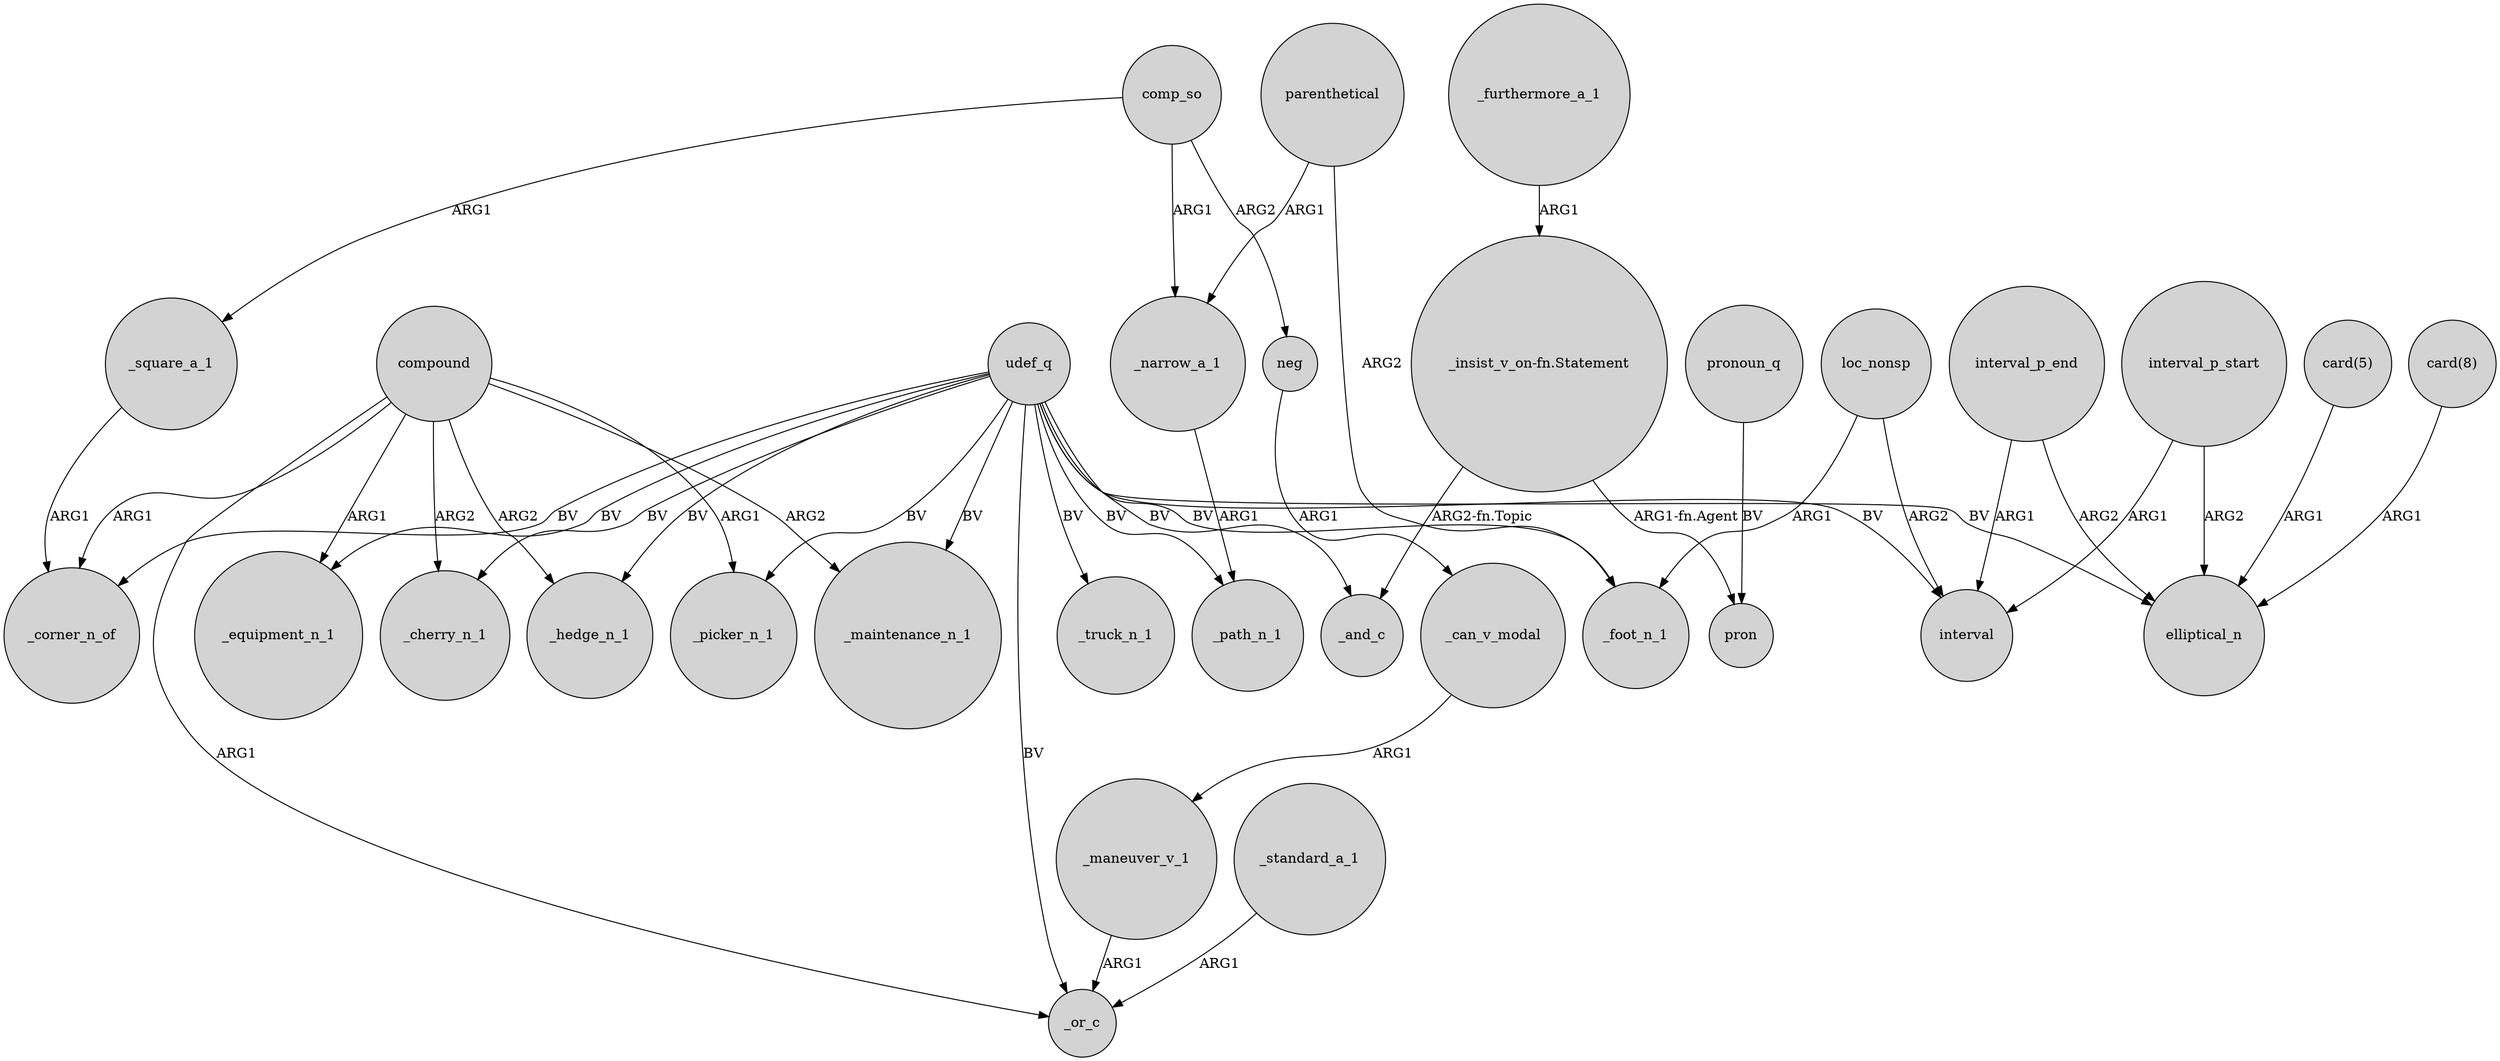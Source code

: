 digraph {
	node [shape=circle style=filled]
	udef_q -> _equipment_n_1 [label=BV]
	loc_nonsp -> interval [label=ARG2]
	udef_q -> elliptical_n [label=BV]
	comp_so -> _narrow_a_1 [label=ARG1]
	"_insist_v_on-fn.Statement" -> pron [label="ARG1-fn.Agent"]
	"card(5)" -> elliptical_n [label=ARG1]
	udef_q -> _path_n_1 [label=BV]
	comp_so -> neg [label=ARG2]
	interval_p_end -> elliptical_n [label=ARG2]
	udef_q -> _corner_n_of [label=BV]
	compound -> _equipment_n_1 [label=ARG1]
	interval_p_start -> elliptical_n [label=ARG2]
	compound -> _corner_n_of [label=ARG1]
	_can_v_modal -> _maneuver_v_1 [label=ARG1]
	compound -> _or_c [label=ARG1]
	udef_q -> _or_c [label=BV]
	"card(8)" -> elliptical_n [label=ARG1]
	_maneuver_v_1 -> _or_c [label=ARG1]
	loc_nonsp -> _foot_n_1 [label=ARG1]
	udef_q -> _cherry_n_1 [label=BV]
	compound -> _picker_n_1 [label=ARG1]
	_standard_a_1 -> _or_c [label=ARG1]
	udef_q -> _hedge_n_1 [label=BV]
	pronoun_q -> pron [label=BV]
	udef_q -> _truck_n_1 [label=BV]
	udef_q -> _foot_n_1 [label=BV]
	udef_q -> _picker_n_1 [label=BV]
	interval_p_start -> interval [label=ARG1]
	_narrow_a_1 -> _path_n_1 [label=ARG1]
	parenthetical -> _narrow_a_1 [label=ARG1]
	_square_a_1 -> _corner_n_of [label=ARG1]
	compound -> _maintenance_n_1 [label=ARG2]
	udef_q -> _maintenance_n_1 [label=BV]
	compound -> _hedge_n_1 [label=ARG2]
	neg -> _can_v_modal [label=ARG1]
	interval_p_end -> interval [label=ARG1]
	comp_so -> _square_a_1 [label=ARG1]
	_furthermore_a_1 -> "_insist_v_on-fn.Statement" [label=ARG1]
	parenthetical -> _foot_n_1 [label=ARG2]
	udef_q -> _and_c [label=BV]
	compound -> _cherry_n_1 [label=ARG2]
	udef_q -> interval [label=BV]
	"_insist_v_on-fn.Statement" -> _and_c [label="ARG2-fn.Topic"]
}
